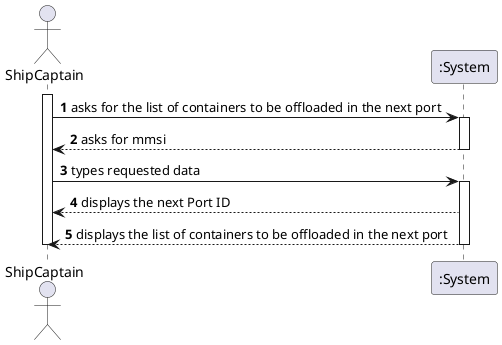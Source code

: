 @startuml
'https://plantuml.com/sequence-diagram

autonumber
actor ShipCaptain as C

activate C
C -> ":System" : asks for the list of containers to be offloaded in the next port
activate ":System"
":System" --> C : asks for mmsi
deactivate ":System"

C -> ":System" : types requested data
activate ":System"
":System" --> C : displays the next Port ID

":System" --> C : displays the list of containers to be offloaded in the next port
deactivate ":System"
deactivate C
@enduml